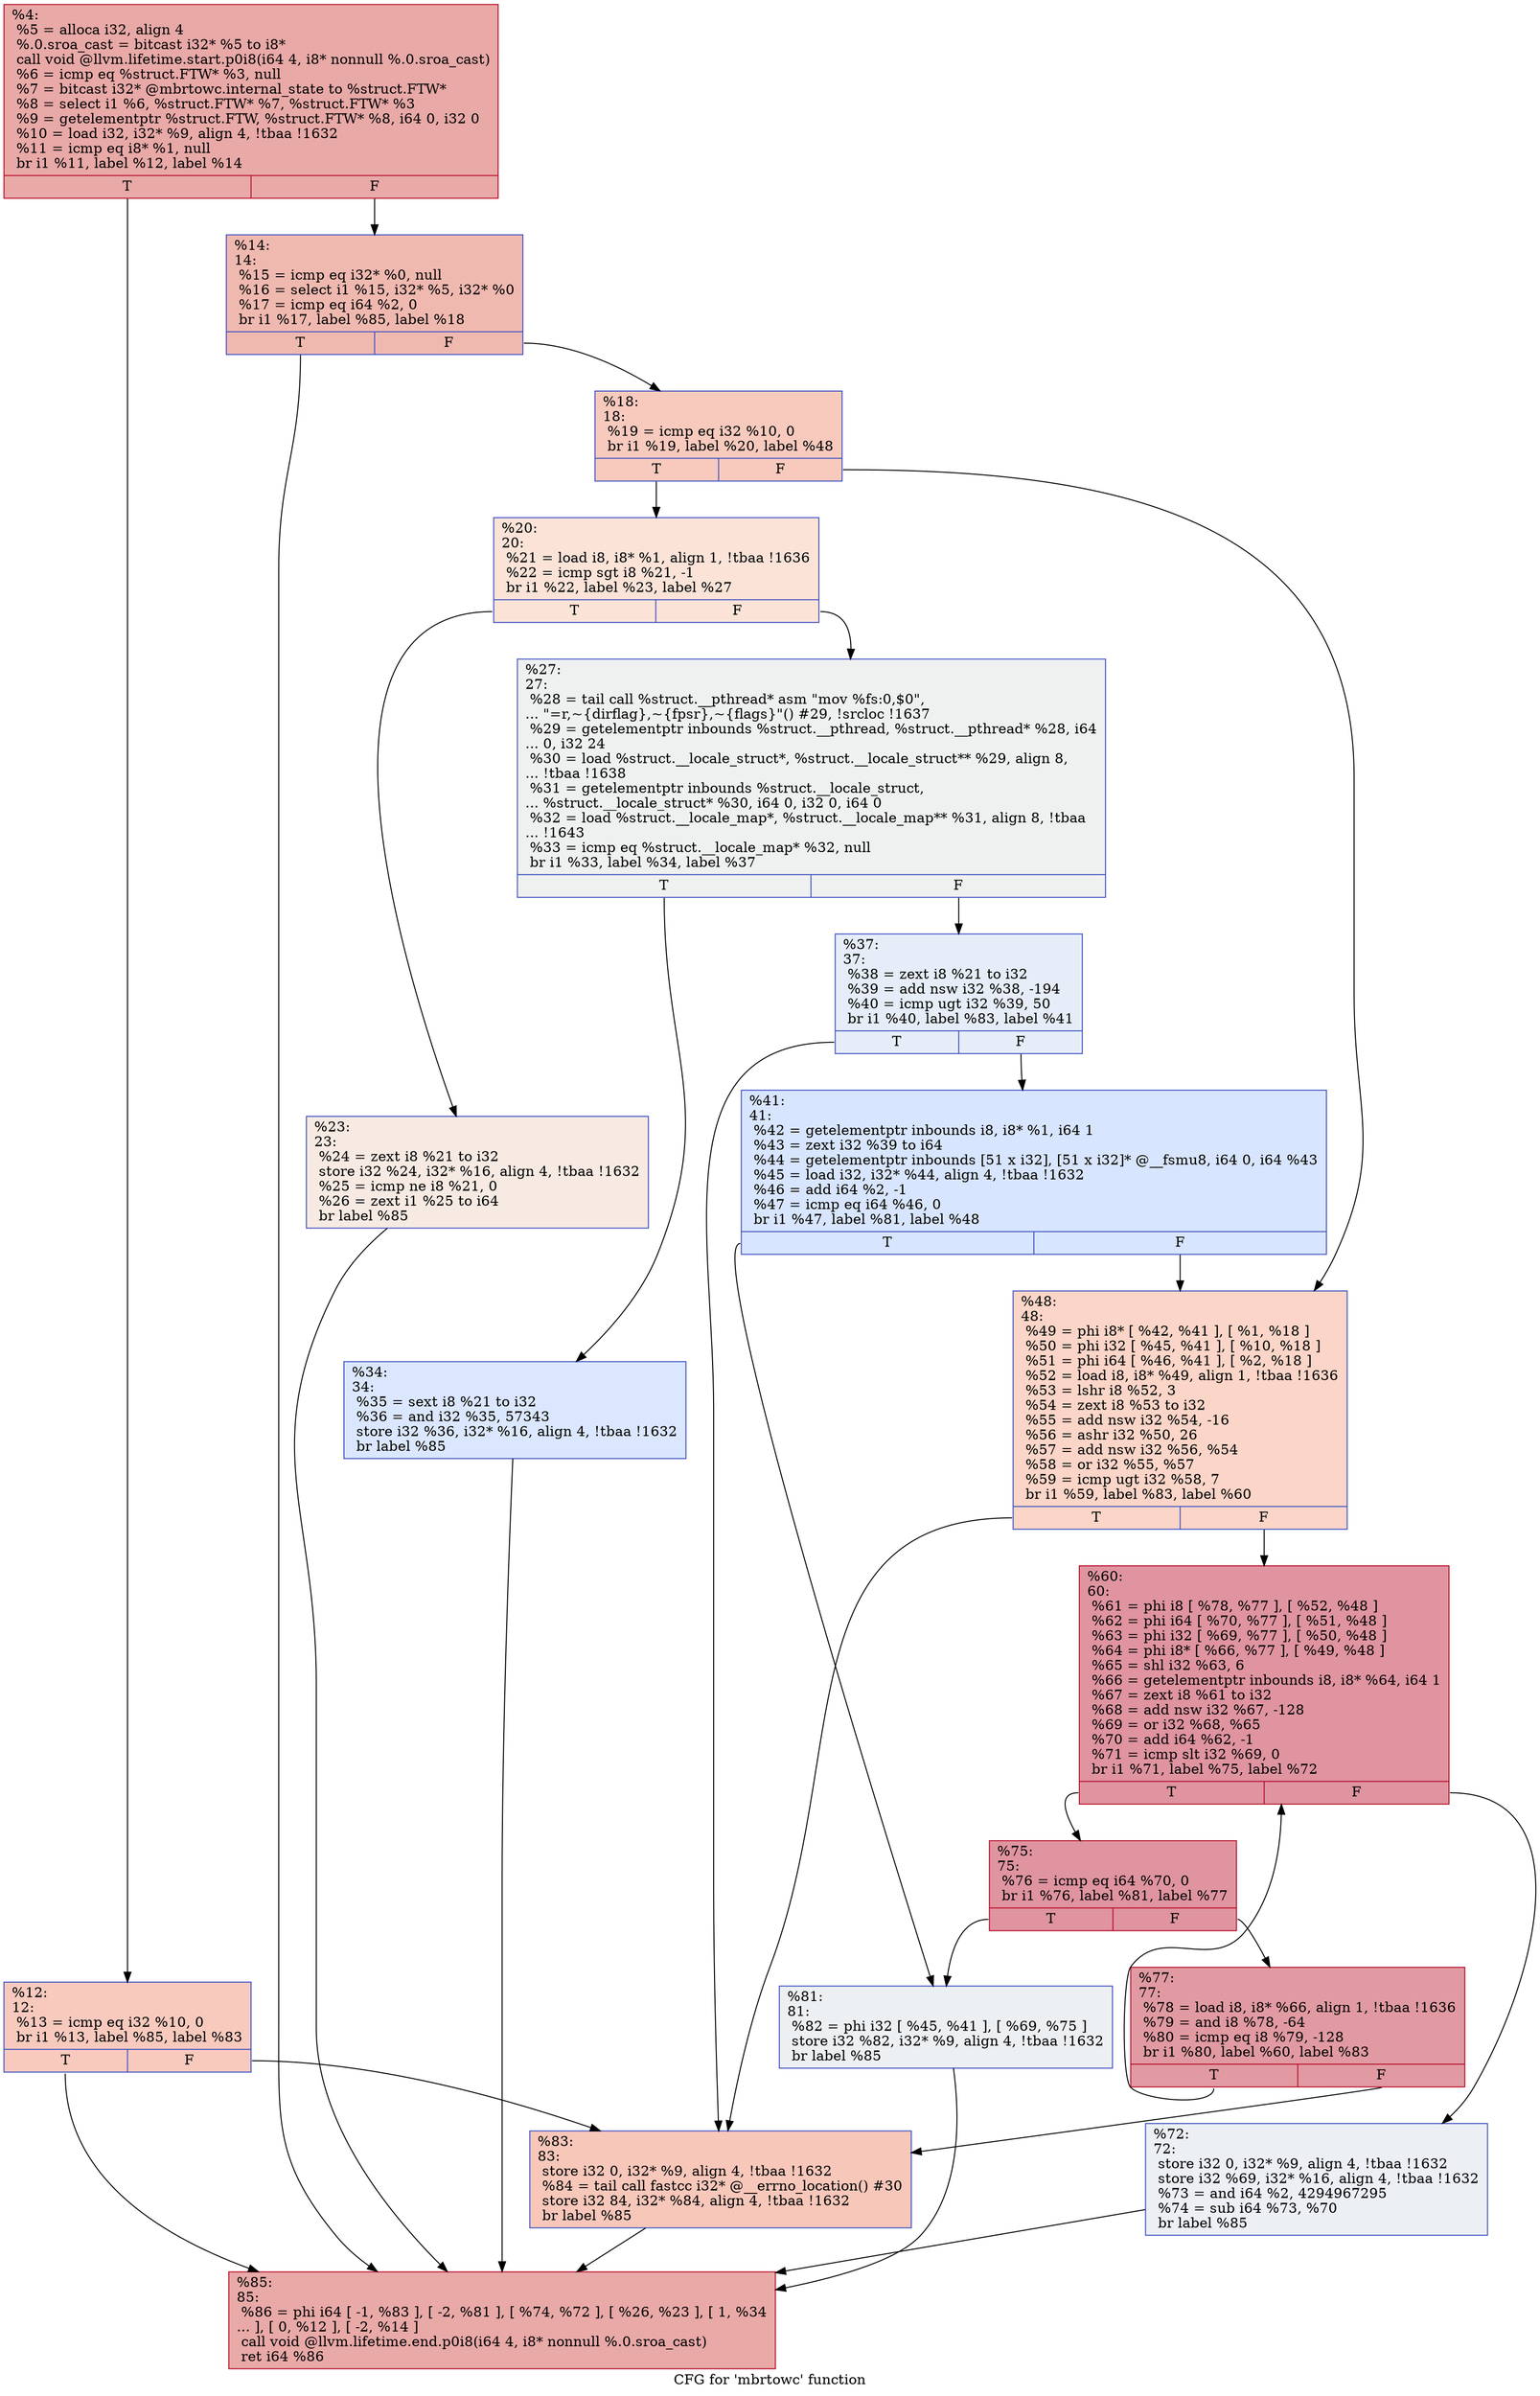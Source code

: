 digraph "CFG for 'mbrtowc' function" {
	label="CFG for 'mbrtowc' function";

	Node0x18bffc0 [shape=record,color="#b70d28ff", style=filled, fillcolor="#ca3b3770",label="{%4:\l  %5 = alloca i32, align 4\l  %.0.sroa_cast = bitcast i32* %5 to i8*\l  call void @llvm.lifetime.start.p0i8(i64 4, i8* nonnull %.0.sroa_cast)\l  %6 = icmp eq %struct.FTW* %3, null\l  %7 = bitcast i32* @mbrtowc.internal_state to %struct.FTW*\l  %8 = select i1 %6, %struct.FTW* %7, %struct.FTW* %3\l  %9 = getelementptr %struct.FTW, %struct.FTW* %8, i64 0, i32 0\l  %10 = load i32, i32* %9, align 4, !tbaa !1632\l  %11 = icmp eq i8* %1, null\l  br i1 %11, label %12, label %14\l|{<s0>T|<s1>F}}"];
	Node0x18bffc0:s0 -> Node0x18c0160;
	Node0x18bffc0:s1 -> Node0x18c01b0;
	Node0x18c0160 [shape=record,color="#3d50c3ff", style=filled, fillcolor="#ef886b70",label="{%12:\l12:                                               \l  %13 = icmp eq i32 %10, 0\l  br i1 %13, label %85, label %83\l|{<s0>T|<s1>F}}"];
	Node0x18c0160:s0 -> Node0x18c0660;
	Node0x18c0160:s1 -> Node0x18c0610;
	Node0x18c01b0 [shape=record,color="#3d50c3ff", style=filled, fillcolor="#de614d70",label="{%14:\l14:                                               \l  %15 = icmp eq i32* %0, null\l  %16 = select i1 %15, i32* %5, i32* %0\l  %17 = icmp eq i64 %2, 0\l  br i1 %17, label %85, label %18\l|{<s0>T|<s1>F}}"];
	Node0x18c01b0:s0 -> Node0x18c0660;
	Node0x18c01b0:s1 -> Node0x18c0200;
	Node0x18c0200 [shape=record,color="#3d50c3ff", style=filled, fillcolor="#ef886b70",label="{%18:\l18:                                               \l  %19 = icmp eq i32 %10, 0\l  br i1 %19, label %20, label %48\l|{<s0>T|<s1>F}}"];
	Node0x18c0200:s0 -> Node0x18c0250;
	Node0x18c0200:s1 -> Node0x18c0430;
	Node0x18c0250 [shape=record,color="#3d50c3ff", style=filled, fillcolor="#f6bfa670",label="{%20:\l20:                                               \l  %21 = load i8, i8* %1, align 1, !tbaa !1636\l  %22 = icmp sgt i8 %21, -1\l  br i1 %22, label %23, label %27\l|{<s0>T|<s1>F}}"];
	Node0x18c0250:s0 -> Node0x18c02a0;
	Node0x18c0250:s1 -> Node0x18c02f0;
	Node0x18c02a0 [shape=record,color="#3d50c3ff", style=filled, fillcolor="#eed0c070",label="{%23:\l23:                                               \l  %24 = zext i8 %21 to i32\l  store i32 %24, i32* %16, align 4, !tbaa !1632\l  %25 = icmp ne i8 %21, 0\l  %26 = zext i1 %25 to i64\l  br label %85\l}"];
	Node0x18c02a0 -> Node0x18c0660;
	Node0x18c02f0 [shape=record,color="#3d50c3ff", style=filled, fillcolor="#dbdcde70",label="{%27:\l27:                                               \l  %28 = tail call %struct.__pthread* asm \"mov %fs:0,$0\",\l... \"=r,~\{dirflag\},~\{fpsr\},~\{flags\}\"() #29, !srcloc !1637\l  %29 = getelementptr inbounds %struct.__pthread, %struct.__pthread* %28, i64\l... 0, i32 24\l  %30 = load %struct.__locale_struct*, %struct.__locale_struct** %29, align 8,\l... !tbaa !1638\l  %31 = getelementptr inbounds %struct.__locale_struct,\l... %struct.__locale_struct* %30, i64 0, i32 0, i64 0\l  %32 = load %struct.__locale_map*, %struct.__locale_map** %31, align 8, !tbaa\l... !1643\l  %33 = icmp eq %struct.__locale_map* %32, null\l  br i1 %33, label %34, label %37\l|{<s0>T|<s1>F}}"];
	Node0x18c02f0:s0 -> Node0x18c0340;
	Node0x18c02f0:s1 -> Node0x18c0390;
	Node0x18c0340 [shape=record,color="#3d50c3ff", style=filled, fillcolor="#aec9fc70",label="{%34:\l34:                                               \l  %35 = sext i8 %21 to i32\l  %36 = and i32 %35, 57343\l  store i32 %36, i32* %16, align 4, !tbaa !1632\l  br label %85\l}"];
	Node0x18c0340 -> Node0x18c0660;
	Node0x18c0390 [shape=record,color="#3d50c3ff", style=filled, fillcolor="#c7d7f070",label="{%37:\l37:                                               \l  %38 = zext i8 %21 to i32\l  %39 = add nsw i32 %38, -194\l  %40 = icmp ugt i32 %39, 50\l  br i1 %40, label %83, label %41\l|{<s0>T|<s1>F}}"];
	Node0x18c0390:s0 -> Node0x18c0610;
	Node0x18c0390:s1 -> Node0x18c03e0;
	Node0x18c03e0 [shape=record,color="#3d50c3ff", style=filled, fillcolor="#a7c5fe70",label="{%41:\l41:                                               \l  %42 = getelementptr inbounds i8, i8* %1, i64 1\l  %43 = zext i32 %39 to i64\l  %44 = getelementptr inbounds [51 x i32], [51 x i32]* @__fsmu8, i64 0, i64 %43\l  %45 = load i32, i32* %44, align 4, !tbaa !1632\l  %46 = add i64 %2, -1\l  %47 = icmp eq i64 %46, 0\l  br i1 %47, label %81, label %48\l|{<s0>T|<s1>F}}"];
	Node0x18c03e0:s0 -> Node0x18c05c0;
	Node0x18c03e0:s1 -> Node0x18c0430;
	Node0x18c0430 [shape=record,color="#3d50c3ff", style=filled, fillcolor="#f5a08170",label="{%48:\l48:                                               \l  %49 = phi i8* [ %42, %41 ], [ %1, %18 ]\l  %50 = phi i32 [ %45, %41 ], [ %10, %18 ]\l  %51 = phi i64 [ %46, %41 ], [ %2, %18 ]\l  %52 = load i8, i8* %49, align 1, !tbaa !1636\l  %53 = lshr i8 %52, 3\l  %54 = zext i8 %53 to i32\l  %55 = add nsw i32 %54, -16\l  %56 = ashr i32 %50, 26\l  %57 = add nsw i32 %56, %54\l  %58 = or i32 %55, %57\l  %59 = icmp ugt i32 %58, 7\l  br i1 %59, label %83, label %60\l|{<s0>T|<s1>F}}"];
	Node0x18c0430:s0 -> Node0x18c0610;
	Node0x18c0430:s1 -> Node0x18c0480;
	Node0x18c0480 [shape=record,color="#b70d28ff", style=filled, fillcolor="#b70d2870",label="{%60:\l60:                                               \l  %61 = phi i8 [ %78, %77 ], [ %52, %48 ]\l  %62 = phi i64 [ %70, %77 ], [ %51, %48 ]\l  %63 = phi i32 [ %69, %77 ], [ %50, %48 ]\l  %64 = phi i8* [ %66, %77 ], [ %49, %48 ]\l  %65 = shl i32 %63, 6\l  %66 = getelementptr inbounds i8, i8* %64, i64 1\l  %67 = zext i8 %61 to i32\l  %68 = add nsw i32 %67, -128\l  %69 = or i32 %68, %65\l  %70 = add i64 %62, -1\l  %71 = icmp slt i32 %69, 0\l  br i1 %71, label %75, label %72\l|{<s0>T|<s1>F}}"];
	Node0x18c0480:s0 -> Node0x18c0520;
	Node0x18c0480:s1 -> Node0x18c04d0;
	Node0x18c04d0 [shape=record,color="#3d50c3ff", style=filled, fillcolor="#d4dbe670",label="{%72:\l72:                                               \l  store i32 0, i32* %9, align 4, !tbaa !1632\l  store i32 %69, i32* %16, align 4, !tbaa !1632\l  %73 = and i64 %2, 4294967295\l  %74 = sub i64 %73, %70\l  br label %85\l}"];
	Node0x18c04d0 -> Node0x18c0660;
	Node0x18c0520 [shape=record,color="#b70d28ff", style=filled, fillcolor="#b70d2870",label="{%75:\l75:                                               \l  %76 = icmp eq i64 %70, 0\l  br i1 %76, label %81, label %77\l|{<s0>T|<s1>F}}"];
	Node0x18c0520:s0 -> Node0x18c05c0;
	Node0x18c0520:s1 -> Node0x18c0570;
	Node0x18c0570 [shape=record,color="#b70d28ff", style=filled, fillcolor="#bb1b2c70",label="{%77:\l77:                                               \l  %78 = load i8, i8* %66, align 1, !tbaa !1636\l  %79 = and i8 %78, -64\l  %80 = icmp eq i8 %79, -128\l  br i1 %80, label %60, label %83\l|{<s0>T|<s1>F}}"];
	Node0x18c0570:s0 -> Node0x18c0480;
	Node0x18c0570:s1 -> Node0x18c0610;
	Node0x18c05c0 [shape=record,color="#3d50c3ff", style=filled, fillcolor="#d6dce470",label="{%81:\l81:                                               \l  %82 = phi i32 [ %45, %41 ], [ %69, %75 ]\l  store i32 %82, i32* %9, align 4, !tbaa !1632\l  br label %85\l}"];
	Node0x18c05c0 -> Node0x18c0660;
	Node0x18c0610 [shape=record,color="#3d50c3ff", style=filled, fillcolor="#ec7f6370",label="{%83:\l83:                                               \l  store i32 0, i32* %9, align 4, !tbaa !1632\l  %84 = tail call fastcc i32* @__errno_location() #30\l  store i32 84, i32* %84, align 4, !tbaa !1632\l  br label %85\l}"];
	Node0x18c0610 -> Node0x18c0660;
	Node0x18c0660 [shape=record,color="#b70d28ff", style=filled, fillcolor="#ca3b3770",label="{%85:\l85:                                               \l  %86 = phi i64 [ -1, %83 ], [ -2, %81 ], [ %74, %72 ], [ %26, %23 ], [ 1, %34\l... ], [ 0, %12 ], [ -2, %14 ]\l  call void @llvm.lifetime.end.p0i8(i64 4, i8* nonnull %.0.sroa_cast)\l  ret i64 %86\l}"];
}
